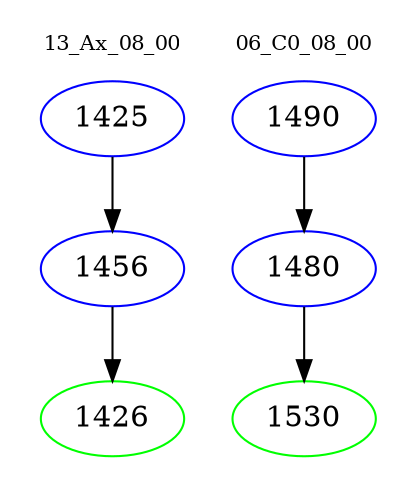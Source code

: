digraph{
subgraph cluster_0 {
color = white
label = "13_Ax_08_00";
fontsize=10;
T0_1425 [label="1425", color="blue"]
T0_1425 -> T0_1456 [color="black"]
T0_1456 [label="1456", color="blue"]
T0_1456 -> T0_1426 [color="black"]
T0_1426 [label="1426", color="green"]
}
subgraph cluster_1 {
color = white
label = "06_C0_08_00";
fontsize=10;
T1_1490 [label="1490", color="blue"]
T1_1490 -> T1_1480 [color="black"]
T1_1480 [label="1480", color="blue"]
T1_1480 -> T1_1530 [color="black"]
T1_1530 [label="1530", color="green"]
}
}
